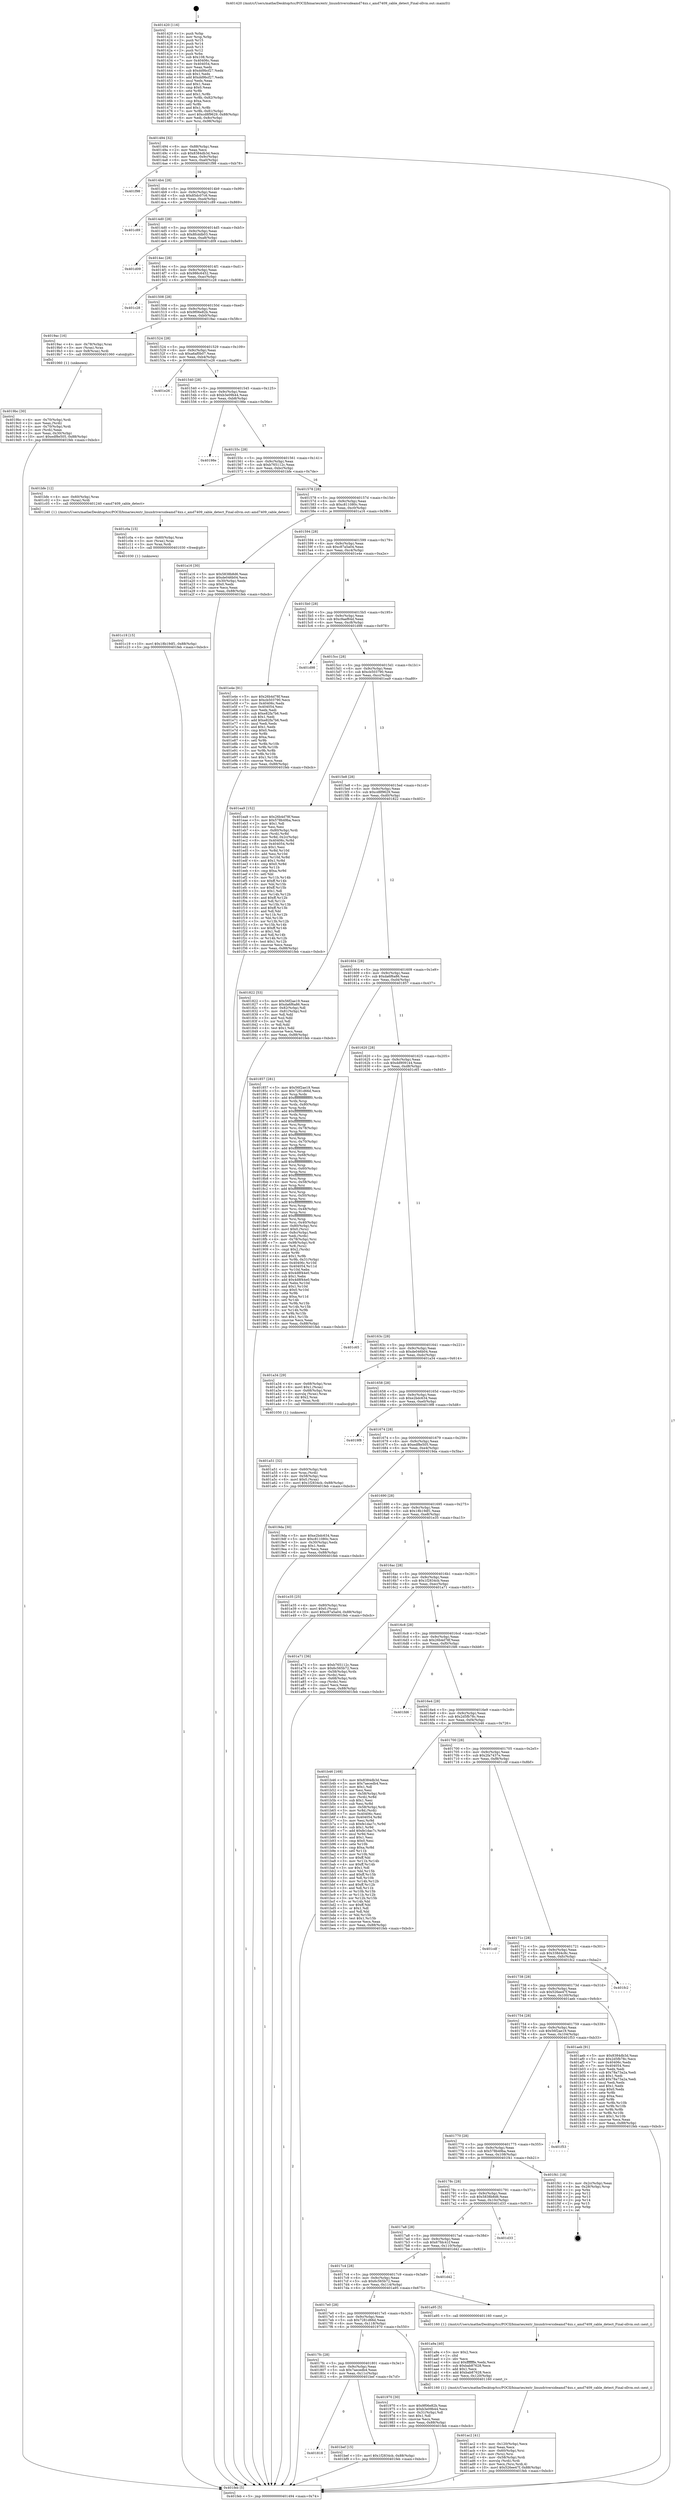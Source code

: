 digraph "0x401420" {
  label = "0x401420 (/mnt/c/Users/mathe/Desktop/tcc/POCII/binaries/extr_linuxdriversideamd74xx.c_amd7409_cable_detect_Final-ollvm.out::main(0))"
  labelloc = "t"
  node[shape=record]

  Entry [label="",width=0.3,height=0.3,shape=circle,fillcolor=black,style=filled]
  "0x401494" [label="{
     0x401494 [32]\l
     | [instrs]\l
     &nbsp;&nbsp;0x401494 \<+6\>: mov -0x88(%rbp),%eax\l
     &nbsp;&nbsp;0x40149a \<+2\>: mov %eax,%ecx\l
     &nbsp;&nbsp;0x40149c \<+6\>: sub $0x8384db3d,%ecx\l
     &nbsp;&nbsp;0x4014a2 \<+6\>: mov %eax,-0x9c(%rbp)\l
     &nbsp;&nbsp;0x4014a8 \<+6\>: mov %ecx,-0xa0(%rbp)\l
     &nbsp;&nbsp;0x4014ae \<+6\>: je 0000000000401f98 \<main+0xb78\>\l
  }"]
  "0x401f98" [label="{
     0x401f98\l
  }", style=dashed]
  "0x4014b4" [label="{
     0x4014b4 [28]\l
     | [instrs]\l
     &nbsp;&nbsp;0x4014b4 \<+5\>: jmp 00000000004014b9 \<main+0x99\>\l
     &nbsp;&nbsp;0x4014b9 \<+6\>: mov -0x9c(%rbp),%eax\l
     &nbsp;&nbsp;0x4014bf \<+5\>: sub $0x85dc07c6,%eax\l
     &nbsp;&nbsp;0x4014c4 \<+6\>: mov %eax,-0xa4(%rbp)\l
     &nbsp;&nbsp;0x4014ca \<+6\>: je 0000000000401c89 \<main+0x869\>\l
  }"]
  Exit [label="",width=0.3,height=0.3,shape=circle,fillcolor=black,style=filled,peripheries=2]
  "0x401c89" [label="{
     0x401c89\l
  }", style=dashed]
  "0x4014d0" [label="{
     0x4014d0 [28]\l
     | [instrs]\l
     &nbsp;&nbsp;0x4014d0 \<+5\>: jmp 00000000004014d5 \<main+0xb5\>\l
     &nbsp;&nbsp;0x4014d5 \<+6\>: mov -0x9c(%rbp),%eax\l
     &nbsp;&nbsp;0x4014db \<+5\>: sub $0x8fcddb03,%eax\l
     &nbsp;&nbsp;0x4014e0 \<+6\>: mov %eax,-0xa8(%rbp)\l
     &nbsp;&nbsp;0x4014e6 \<+6\>: je 0000000000401d09 \<main+0x8e9\>\l
  }"]
  "0x401c19" [label="{
     0x401c19 [15]\l
     | [instrs]\l
     &nbsp;&nbsp;0x401c19 \<+10\>: movl $0x18b19df1,-0x88(%rbp)\l
     &nbsp;&nbsp;0x401c23 \<+5\>: jmp 0000000000401feb \<main+0xbcb\>\l
  }"]
  "0x401d09" [label="{
     0x401d09\l
  }", style=dashed]
  "0x4014ec" [label="{
     0x4014ec [28]\l
     | [instrs]\l
     &nbsp;&nbsp;0x4014ec \<+5\>: jmp 00000000004014f1 \<main+0xd1\>\l
     &nbsp;&nbsp;0x4014f1 \<+6\>: mov -0x9c(%rbp),%eax\l
     &nbsp;&nbsp;0x4014f7 \<+5\>: sub $0x986c6452,%eax\l
     &nbsp;&nbsp;0x4014fc \<+6\>: mov %eax,-0xac(%rbp)\l
     &nbsp;&nbsp;0x401502 \<+6\>: je 0000000000401c28 \<main+0x808\>\l
  }"]
  "0x401c0a" [label="{
     0x401c0a [15]\l
     | [instrs]\l
     &nbsp;&nbsp;0x401c0a \<+4\>: mov -0x60(%rbp),%rax\l
     &nbsp;&nbsp;0x401c0e \<+3\>: mov (%rax),%rax\l
     &nbsp;&nbsp;0x401c11 \<+3\>: mov %rax,%rdi\l
     &nbsp;&nbsp;0x401c14 \<+5\>: call 0000000000401030 \<free@plt\>\l
     | [calls]\l
     &nbsp;&nbsp;0x401030 \{1\} (unknown)\l
  }"]
  "0x401c28" [label="{
     0x401c28\l
  }", style=dashed]
  "0x401508" [label="{
     0x401508 [28]\l
     | [instrs]\l
     &nbsp;&nbsp;0x401508 \<+5\>: jmp 000000000040150d \<main+0xed\>\l
     &nbsp;&nbsp;0x40150d \<+6\>: mov -0x9c(%rbp),%eax\l
     &nbsp;&nbsp;0x401513 \<+5\>: sub $0x9f06e82b,%eax\l
     &nbsp;&nbsp;0x401518 \<+6\>: mov %eax,-0xb0(%rbp)\l
     &nbsp;&nbsp;0x40151e \<+6\>: je 00000000004019ac \<main+0x58c\>\l
  }"]
  "0x401818" [label="{
     0x401818\l
  }", style=dashed]
  "0x4019ac" [label="{
     0x4019ac [16]\l
     | [instrs]\l
     &nbsp;&nbsp;0x4019ac \<+4\>: mov -0x78(%rbp),%rax\l
     &nbsp;&nbsp;0x4019b0 \<+3\>: mov (%rax),%rax\l
     &nbsp;&nbsp;0x4019b3 \<+4\>: mov 0x8(%rax),%rdi\l
     &nbsp;&nbsp;0x4019b7 \<+5\>: call 0000000000401060 \<atoi@plt\>\l
     | [calls]\l
     &nbsp;&nbsp;0x401060 \{1\} (unknown)\l
  }"]
  "0x401524" [label="{
     0x401524 [28]\l
     | [instrs]\l
     &nbsp;&nbsp;0x401524 \<+5\>: jmp 0000000000401529 \<main+0x109\>\l
     &nbsp;&nbsp;0x401529 \<+6\>: mov -0x9c(%rbp),%eax\l
     &nbsp;&nbsp;0x40152f \<+5\>: sub $0xa6af0b07,%eax\l
     &nbsp;&nbsp;0x401534 \<+6\>: mov %eax,-0xb4(%rbp)\l
     &nbsp;&nbsp;0x40153a \<+6\>: je 0000000000401e26 \<main+0xa06\>\l
  }"]
  "0x401bef" [label="{
     0x401bef [15]\l
     | [instrs]\l
     &nbsp;&nbsp;0x401bef \<+10\>: movl $0x1f2834cb,-0x88(%rbp)\l
     &nbsp;&nbsp;0x401bf9 \<+5\>: jmp 0000000000401feb \<main+0xbcb\>\l
  }"]
  "0x401e26" [label="{
     0x401e26\l
  }", style=dashed]
  "0x401540" [label="{
     0x401540 [28]\l
     | [instrs]\l
     &nbsp;&nbsp;0x401540 \<+5\>: jmp 0000000000401545 \<main+0x125\>\l
     &nbsp;&nbsp;0x401545 \<+6\>: mov -0x9c(%rbp),%eax\l
     &nbsp;&nbsp;0x40154b \<+5\>: sub $0xb3e09b44,%eax\l
     &nbsp;&nbsp;0x401550 \<+6\>: mov %eax,-0xb8(%rbp)\l
     &nbsp;&nbsp;0x401556 \<+6\>: je 000000000040198e \<main+0x56e\>\l
  }"]
  "0x401ac2" [label="{
     0x401ac2 [41]\l
     | [instrs]\l
     &nbsp;&nbsp;0x401ac2 \<+6\>: mov -0x120(%rbp),%ecx\l
     &nbsp;&nbsp;0x401ac8 \<+3\>: imul %eax,%ecx\l
     &nbsp;&nbsp;0x401acb \<+4\>: mov -0x60(%rbp),%rsi\l
     &nbsp;&nbsp;0x401acf \<+3\>: mov (%rsi),%rsi\l
     &nbsp;&nbsp;0x401ad2 \<+4\>: mov -0x58(%rbp),%rdi\l
     &nbsp;&nbsp;0x401ad6 \<+3\>: movslq (%rdi),%rdi\l
     &nbsp;&nbsp;0x401ad9 \<+3\>: mov %ecx,(%rsi,%rdi,4)\l
     &nbsp;&nbsp;0x401adc \<+10\>: movl $0x526ee47f,-0x88(%rbp)\l
     &nbsp;&nbsp;0x401ae6 \<+5\>: jmp 0000000000401feb \<main+0xbcb\>\l
  }"]
  "0x40198e" [label="{
     0x40198e\l
  }", style=dashed]
  "0x40155c" [label="{
     0x40155c [28]\l
     | [instrs]\l
     &nbsp;&nbsp;0x40155c \<+5\>: jmp 0000000000401561 \<main+0x141\>\l
     &nbsp;&nbsp;0x401561 \<+6\>: mov -0x9c(%rbp),%eax\l
     &nbsp;&nbsp;0x401567 \<+5\>: sub $0xb765112c,%eax\l
     &nbsp;&nbsp;0x40156c \<+6\>: mov %eax,-0xbc(%rbp)\l
     &nbsp;&nbsp;0x401572 \<+6\>: je 0000000000401bfe \<main+0x7de\>\l
  }"]
  "0x401a9a" [label="{
     0x401a9a [40]\l
     | [instrs]\l
     &nbsp;&nbsp;0x401a9a \<+5\>: mov $0x2,%ecx\l
     &nbsp;&nbsp;0x401a9f \<+1\>: cltd\l
     &nbsp;&nbsp;0x401aa0 \<+2\>: idiv %ecx\l
     &nbsp;&nbsp;0x401aa2 \<+6\>: imul $0xfffffffe,%edx,%ecx\l
     &nbsp;&nbsp;0x401aa8 \<+6\>: sub $0xbab87628,%ecx\l
     &nbsp;&nbsp;0x401aae \<+3\>: add $0x1,%ecx\l
     &nbsp;&nbsp;0x401ab1 \<+6\>: add $0xbab87628,%ecx\l
     &nbsp;&nbsp;0x401ab7 \<+6\>: mov %ecx,-0x120(%rbp)\l
     &nbsp;&nbsp;0x401abd \<+5\>: call 0000000000401160 \<next_i\>\l
     | [calls]\l
     &nbsp;&nbsp;0x401160 \{1\} (/mnt/c/Users/mathe/Desktop/tcc/POCII/binaries/extr_linuxdriversideamd74xx.c_amd7409_cable_detect_Final-ollvm.out::next_i)\l
  }"]
  "0x401bfe" [label="{
     0x401bfe [12]\l
     | [instrs]\l
     &nbsp;&nbsp;0x401bfe \<+4\>: mov -0x60(%rbp),%rax\l
     &nbsp;&nbsp;0x401c02 \<+3\>: mov (%rax),%rdi\l
     &nbsp;&nbsp;0x401c05 \<+5\>: call 0000000000401240 \<amd7409_cable_detect\>\l
     | [calls]\l
     &nbsp;&nbsp;0x401240 \{1\} (/mnt/c/Users/mathe/Desktop/tcc/POCII/binaries/extr_linuxdriversideamd74xx.c_amd7409_cable_detect_Final-ollvm.out::amd7409_cable_detect)\l
  }"]
  "0x401578" [label="{
     0x401578 [28]\l
     | [instrs]\l
     &nbsp;&nbsp;0x401578 \<+5\>: jmp 000000000040157d \<main+0x15d\>\l
     &nbsp;&nbsp;0x40157d \<+6\>: mov -0x9c(%rbp),%eax\l
     &nbsp;&nbsp;0x401583 \<+5\>: sub $0xc811080c,%eax\l
     &nbsp;&nbsp;0x401588 \<+6\>: mov %eax,-0xc0(%rbp)\l
     &nbsp;&nbsp;0x40158e \<+6\>: je 0000000000401a16 \<main+0x5f6\>\l
  }"]
  "0x401a51" [label="{
     0x401a51 [32]\l
     | [instrs]\l
     &nbsp;&nbsp;0x401a51 \<+4\>: mov -0x60(%rbp),%rdi\l
     &nbsp;&nbsp;0x401a55 \<+3\>: mov %rax,(%rdi)\l
     &nbsp;&nbsp;0x401a58 \<+4\>: mov -0x58(%rbp),%rax\l
     &nbsp;&nbsp;0x401a5c \<+6\>: movl $0x0,(%rax)\l
     &nbsp;&nbsp;0x401a62 \<+10\>: movl $0x1f2834cb,-0x88(%rbp)\l
     &nbsp;&nbsp;0x401a6c \<+5\>: jmp 0000000000401feb \<main+0xbcb\>\l
  }"]
  "0x401a16" [label="{
     0x401a16 [30]\l
     | [instrs]\l
     &nbsp;&nbsp;0x401a16 \<+5\>: mov $0x5838b8d6,%eax\l
     &nbsp;&nbsp;0x401a1b \<+5\>: mov $0xde046b04,%ecx\l
     &nbsp;&nbsp;0x401a20 \<+3\>: mov -0x30(%rbp),%edx\l
     &nbsp;&nbsp;0x401a23 \<+3\>: cmp $0x0,%edx\l
     &nbsp;&nbsp;0x401a26 \<+3\>: cmove %ecx,%eax\l
     &nbsp;&nbsp;0x401a29 \<+6\>: mov %eax,-0x88(%rbp)\l
     &nbsp;&nbsp;0x401a2f \<+5\>: jmp 0000000000401feb \<main+0xbcb\>\l
  }"]
  "0x401594" [label="{
     0x401594 [28]\l
     | [instrs]\l
     &nbsp;&nbsp;0x401594 \<+5\>: jmp 0000000000401599 \<main+0x179\>\l
     &nbsp;&nbsp;0x401599 \<+6\>: mov -0x9c(%rbp),%eax\l
     &nbsp;&nbsp;0x40159f \<+5\>: sub $0xc87a5a04,%eax\l
     &nbsp;&nbsp;0x4015a4 \<+6\>: mov %eax,-0xc4(%rbp)\l
     &nbsp;&nbsp;0x4015aa \<+6\>: je 0000000000401e4e \<main+0xa2e\>\l
  }"]
  "0x4019bc" [label="{
     0x4019bc [30]\l
     | [instrs]\l
     &nbsp;&nbsp;0x4019bc \<+4\>: mov -0x70(%rbp),%rdi\l
     &nbsp;&nbsp;0x4019c0 \<+2\>: mov %eax,(%rdi)\l
     &nbsp;&nbsp;0x4019c2 \<+4\>: mov -0x70(%rbp),%rdi\l
     &nbsp;&nbsp;0x4019c6 \<+2\>: mov (%rdi),%eax\l
     &nbsp;&nbsp;0x4019c8 \<+3\>: mov %eax,-0x30(%rbp)\l
     &nbsp;&nbsp;0x4019cb \<+10\>: movl $0xedf8e505,-0x88(%rbp)\l
     &nbsp;&nbsp;0x4019d5 \<+5\>: jmp 0000000000401feb \<main+0xbcb\>\l
  }"]
  "0x401e4e" [label="{
     0x401e4e [91]\l
     | [instrs]\l
     &nbsp;&nbsp;0x401e4e \<+5\>: mov $0x26b4d78f,%eax\l
     &nbsp;&nbsp;0x401e53 \<+5\>: mov $0xcb503790,%ecx\l
     &nbsp;&nbsp;0x401e58 \<+7\>: mov 0x40406c,%edx\l
     &nbsp;&nbsp;0x401e5f \<+7\>: mov 0x404054,%esi\l
     &nbsp;&nbsp;0x401e66 \<+2\>: mov %edx,%edi\l
     &nbsp;&nbsp;0x401e68 \<+6\>: sub $0xe82fa7b6,%edi\l
     &nbsp;&nbsp;0x401e6e \<+3\>: sub $0x1,%edi\l
     &nbsp;&nbsp;0x401e71 \<+6\>: add $0xe82fa7b6,%edi\l
     &nbsp;&nbsp;0x401e77 \<+3\>: imul %edi,%edx\l
     &nbsp;&nbsp;0x401e7a \<+3\>: and $0x1,%edx\l
     &nbsp;&nbsp;0x401e7d \<+3\>: cmp $0x0,%edx\l
     &nbsp;&nbsp;0x401e80 \<+4\>: sete %r8b\l
     &nbsp;&nbsp;0x401e84 \<+3\>: cmp $0xa,%esi\l
     &nbsp;&nbsp;0x401e87 \<+4\>: setl %r9b\l
     &nbsp;&nbsp;0x401e8b \<+3\>: mov %r8b,%r10b\l
     &nbsp;&nbsp;0x401e8e \<+3\>: and %r9b,%r10b\l
     &nbsp;&nbsp;0x401e91 \<+3\>: xor %r9b,%r8b\l
     &nbsp;&nbsp;0x401e94 \<+3\>: or %r8b,%r10b\l
     &nbsp;&nbsp;0x401e97 \<+4\>: test $0x1,%r10b\l
     &nbsp;&nbsp;0x401e9b \<+3\>: cmovne %ecx,%eax\l
     &nbsp;&nbsp;0x401e9e \<+6\>: mov %eax,-0x88(%rbp)\l
     &nbsp;&nbsp;0x401ea4 \<+5\>: jmp 0000000000401feb \<main+0xbcb\>\l
  }"]
  "0x4015b0" [label="{
     0x4015b0 [28]\l
     | [instrs]\l
     &nbsp;&nbsp;0x4015b0 \<+5\>: jmp 00000000004015b5 \<main+0x195\>\l
     &nbsp;&nbsp;0x4015b5 \<+6\>: mov -0x9c(%rbp),%eax\l
     &nbsp;&nbsp;0x4015bb \<+5\>: sub $0xc9aef64d,%eax\l
     &nbsp;&nbsp;0x4015c0 \<+6\>: mov %eax,-0xc8(%rbp)\l
     &nbsp;&nbsp;0x4015c6 \<+6\>: je 0000000000401d98 \<main+0x978\>\l
  }"]
  "0x4017fc" [label="{
     0x4017fc [28]\l
     | [instrs]\l
     &nbsp;&nbsp;0x4017fc \<+5\>: jmp 0000000000401801 \<main+0x3e1\>\l
     &nbsp;&nbsp;0x401801 \<+6\>: mov -0x9c(%rbp),%eax\l
     &nbsp;&nbsp;0x401807 \<+5\>: sub $0x7aecedb4,%eax\l
     &nbsp;&nbsp;0x40180c \<+6\>: mov %eax,-0x11c(%rbp)\l
     &nbsp;&nbsp;0x401812 \<+6\>: je 0000000000401bef \<main+0x7cf\>\l
  }"]
  "0x401d98" [label="{
     0x401d98\l
  }", style=dashed]
  "0x4015cc" [label="{
     0x4015cc [28]\l
     | [instrs]\l
     &nbsp;&nbsp;0x4015cc \<+5\>: jmp 00000000004015d1 \<main+0x1b1\>\l
     &nbsp;&nbsp;0x4015d1 \<+6\>: mov -0x9c(%rbp),%eax\l
     &nbsp;&nbsp;0x4015d7 \<+5\>: sub $0xcb503790,%eax\l
     &nbsp;&nbsp;0x4015dc \<+6\>: mov %eax,-0xcc(%rbp)\l
     &nbsp;&nbsp;0x4015e2 \<+6\>: je 0000000000401ea9 \<main+0xa89\>\l
  }"]
  "0x401970" [label="{
     0x401970 [30]\l
     | [instrs]\l
     &nbsp;&nbsp;0x401970 \<+5\>: mov $0x9f06e82b,%eax\l
     &nbsp;&nbsp;0x401975 \<+5\>: mov $0xb3e09b44,%ecx\l
     &nbsp;&nbsp;0x40197a \<+3\>: mov -0x31(%rbp),%dl\l
     &nbsp;&nbsp;0x40197d \<+3\>: test $0x1,%dl\l
     &nbsp;&nbsp;0x401980 \<+3\>: cmovne %ecx,%eax\l
     &nbsp;&nbsp;0x401983 \<+6\>: mov %eax,-0x88(%rbp)\l
     &nbsp;&nbsp;0x401989 \<+5\>: jmp 0000000000401feb \<main+0xbcb\>\l
  }"]
  "0x401ea9" [label="{
     0x401ea9 [152]\l
     | [instrs]\l
     &nbsp;&nbsp;0x401ea9 \<+5\>: mov $0x26b4d78f,%eax\l
     &nbsp;&nbsp;0x401eae \<+5\>: mov $0x578b49ba,%ecx\l
     &nbsp;&nbsp;0x401eb3 \<+2\>: mov $0x1,%dl\l
     &nbsp;&nbsp;0x401eb5 \<+2\>: xor %esi,%esi\l
     &nbsp;&nbsp;0x401eb7 \<+4\>: mov -0x80(%rbp),%rdi\l
     &nbsp;&nbsp;0x401ebb \<+3\>: mov (%rdi),%r8d\l
     &nbsp;&nbsp;0x401ebe \<+4\>: mov %r8d,-0x2c(%rbp)\l
     &nbsp;&nbsp;0x401ec2 \<+8\>: mov 0x40406c,%r8d\l
     &nbsp;&nbsp;0x401eca \<+8\>: mov 0x404054,%r9d\l
     &nbsp;&nbsp;0x401ed2 \<+3\>: sub $0x1,%esi\l
     &nbsp;&nbsp;0x401ed5 \<+3\>: mov %r8d,%r10d\l
     &nbsp;&nbsp;0x401ed8 \<+3\>: add %esi,%r10d\l
     &nbsp;&nbsp;0x401edb \<+4\>: imul %r10d,%r8d\l
     &nbsp;&nbsp;0x401edf \<+4\>: and $0x1,%r8d\l
     &nbsp;&nbsp;0x401ee3 \<+4\>: cmp $0x0,%r8d\l
     &nbsp;&nbsp;0x401ee7 \<+4\>: sete %r11b\l
     &nbsp;&nbsp;0x401eeb \<+4\>: cmp $0xa,%r9d\l
     &nbsp;&nbsp;0x401eef \<+3\>: setl %bl\l
     &nbsp;&nbsp;0x401ef2 \<+3\>: mov %r11b,%r14b\l
     &nbsp;&nbsp;0x401ef5 \<+4\>: xor $0xff,%r14b\l
     &nbsp;&nbsp;0x401ef9 \<+3\>: mov %bl,%r15b\l
     &nbsp;&nbsp;0x401efc \<+4\>: xor $0xff,%r15b\l
     &nbsp;&nbsp;0x401f00 \<+3\>: xor $0x1,%dl\l
     &nbsp;&nbsp;0x401f03 \<+3\>: mov %r14b,%r12b\l
     &nbsp;&nbsp;0x401f06 \<+4\>: and $0xff,%r12b\l
     &nbsp;&nbsp;0x401f0a \<+3\>: and %dl,%r11b\l
     &nbsp;&nbsp;0x401f0d \<+3\>: mov %r15b,%r13b\l
     &nbsp;&nbsp;0x401f10 \<+4\>: and $0xff,%r13b\l
     &nbsp;&nbsp;0x401f14 \<+2\>: and %dl,%bl\l
     &nbsp;&nbsp;0x401f16 \<+3\>: or %r11b,%r12b\l
     &nbsp;&nbsp;0x401f19 \<+3\>: or %bl,%r13b\l
     &nbsp;&nbsp;0x401f1c \<+3\>: xor %r13b,%r12b\l
     &nbsp;&nbsp;0x401f1f \<+3\>: or %r15b,%r14b\l
     &nbsp;&nbsp;0x401f22 \<+4\>: xor $0xff,%r14b\l
     &nbsp;&nbsp;0x401f26 \<+3\>: or $0x1,%dl\l
     &nbsp;&nbsp;0x401f29 \<+3\>: and %dl,%r14b\l
     &nbsp;&nbsp;0x401f2c \<+3\>: or %r14b,%r12b\l
     &nbsp;&nbsp;0x401f2f \<+4\>: test $0x1,%r12b\l
     &nbsp;&nbsp;0x401f33 \<+3\>: cmovne %ecx,%eax\l
     &nbsp;&nbsp;0x401f36 \<+6\>: mov %eax,-0x88(%rbp)\l
     &nbsp;&nbsp;0x401f3c \<+5\>: jmp 0000000000401feb \<main+0xbcb\>\l
  }"]
  "0x4015e8" [label="{
     0x4015e8 [28]\l
     | [instrs]\l
     &nbsp;&nbsp;0x4015e8 \<+5\>: jmp 00000000004015ed \<main+0x1cd\>\l
     &nbsp;&nbsp;0x4015ed \<+6\>: mov -0x9c(%rbp),%eax\l
     &nbsp;&nbsp;0x4015f3 \<+5\>: sub $0xcd8f9629,%eax\l
     &nbsp;&nbsp;0x4015f8 \<+6\>: mov %eax,-0xd0(%rbp)\l
     &nbsp;&nbsp;0x4015fe \<+6\>: je 0000000000401822 \<main+0x402\>\l
  }"]
  "0x4017e0" [label="{
     0x4017e0 [28]\l
     | [instrs]\l
     &nbsp;&nbsp;0x4017e0 \<+5\>: jmp 00000000004017e5 \<main+0x3c5\>\l
     &nbsp;&nbsp;0x4017e5 \<+6\>: mov -0x9c(%rbp),%eax\l
     &nbsp;&nbsp;0x4017eb \<+5\>: sub $0x7281d66d,%eax\l
     &nbsp;&nbsp;0x4017f0 \<+6\>: mov %eax,-0x118(%rbp)\l
     &nbsp;&nbsp;0x4017f6 \<+6\>: je 0000000000401970 \<main+0x550\>\l
  }"]
  "0x401822" [label="{
     0x401822 [53]\l
     | [instrs]\l
     &nbsp;&nbsp;0x401822 \<+5\>: mov $0x56f2ae19,%eax\l
     &nbsp;&nbsp;0x401827 \<+5\>: mov $0xda6f6a86,%ecx\l
     &nbsp;&nbsp;0x40182c \<+6\>: mov -0x82(%rbp),%dl\l
     &nbsp;&nbsp;0x401832 \<+7\>: mov -0x81(%rbp),%sil\l
     &nbsp;&nbsp;0x401839 \<+3\>: mov %dl,%dil\l
     &nbsp;&nbsp;0x40183c \<+3\>: and %sil,%dil\l
     &nbsp;&nbsp;0x40183f \<+3\>: xor %sil,%dl\l
     &nbsp;&nbsp;0x401842 \<+3\>: or %dl,%dil\l
     &nbsp;&nbsp;0x401845 \<+4\>: test $0x1,%dil\l
     &nbsp;&nbsp;0x401849 \<+3\>: cmovne %ecx,%eax\l
     &nbsp;&nbsp;0x40184c \<+6\>: mov %eax,-0x88(%rbp)\l
     &nbsp;&nbsp;0x401852 \<+5\>: jmp 0000000000401feb \<main+0xbcb\>\l
  }"]
  "0x401604" [label="{
     0x401604 [28]\l
     | [instrs]\l
     &nbsp;&nbsp;0x401604 \<+5\>: jmp 0000000000401609 \<main+0x1e9\>\l
     &nbsp;&nbsp;0x401609 \<+6\>: mov -0x9c(%rbp),%eax\l
     &nbsp;&nbsp;0x40160f \<+5\>: sub $0xda6f6a86,%eax\l
     &nbsp;&nbsp;0x401614 \<+6\>: mov %eax,-0xd4(%rbp)\l
     &nbsp;&nbsp;0x40161a \<+6\>: je 0000000000401857 \<main+0x437\>\l
  }"]
  "0x401feb" [label="{
     0x401feb [5]\l
     | [instrs]\l
     &nbsp;&nbsp;0x401feb \<+5\>: jmp 0000000000401494 \<main+0x74\>\l
  }"]
  "0x401420" [label="{
     0x401420 [116]\l
     | [instrs]\l
     &nbsp;&nbsp;0x401420 \<+1\>: push %rbp\l
     &nbsp;&nbsp;0x401421 \<+3\>: mov %rsp,%rbp\l
     &nbsp;&nbsp;0x401424 \<+2\>: push %r15\l
     &nbsp;&nbsp;0x401426 \<+2\>: push %r14\l
     &nbsp;&nbsp;0x401428 \<+2\>: push %r13\l
     &nbsp;&nbsp;0x40142a \<+2\>: push %r12\l
     &nbsp;&nbsp;0x40142c \<+1\>: push %rbx\l
     &nbsp;&nbsp;0x40142d \<+7\>: sub $0x108,%rsp\l
     &nbsp;&nbsp;0x401434 \<+7\>: mov 0x40406c,%eax\l
     &nbsp;&nbsp;0x40143b \<+7\>: mov 0x404054,%ecx\l
     &nbsp;&nbsp;0x401442 \<+2\>: mov %eax,%edx\l
     &nbsp;&nbsp;0x401444 \<+6\>: sub $0xdd9bcf27,%edx\l
     &nbsp;&nbsp;0x40144a \<+3\>: sub $0x1,%edx\l
     &nbsp;&nbsp;0x40144d \<+6\>: add $0xdd9bcf27,%edx\l
     &nbsp;&nbsp;0x401453 \<+3\>: imul %edx,%eax\l
     &nbsp;&nbsp;0x401456 \<+3\>: and $0x1,%eax\l
     &nbsp;&nbsp;0x401459 \<+3\>: cmp $0x0,%eax\l
     &nbsp;&nbsp;0x40145c \<+4\>: sete %r8b\l
     &nbsp;&nbsp;0x401460 \<+4\>: and $0x1,%r8b\l
     &nbsp;&nbsp;0x401464 \<+7\>: mov %r8b,-0x82(%rbp)\l
     &nbsp;&nbsp;0x40146b \<+3\>: cmp $0xa,%ecx\l
     &nbsp;&nbsp;0x40146e \<+4\>: setl %r8b\l
     &nbsp;&nbsp;0x401472 \<+4\>: and $0x1,%r8b\l
     &nbsp;&nbsp;0x401476 \<+7\>: mov %r8b,-0x81(%rbp)\l
     &nbsp;&nbsp;0x40147d \<+10\>: movl $0xcd8f9629,-0x88(%rbp)\l
     &nbsp;&nbsp;0x401487 \<+6\>: mov %edi,-0x8c(%rbp)\l
     &nbsp;&nbsp;0x40148d \<+7\>: mov %rsi,-0x98(%rbp)\l
  }"]
  "0x401a95" [label="{
     0x401a95 [5]\l
     | [instrs]\l
     &nbsp;&nbsp;0x401a95 \<+5\>: call 0000000000401160 \<next_i\>\l
     | [calls]\l
     &nbsp;&nbsp;0x401160 \{1\} (/mnt/c/Users/mathe/Desktop/tcc/POCII/binaries/extr_linuxdriversideamd74xx.c_amd7409_cable_detect_Final-ollvm.out::next_i)\l
  }"]
  "0x401857" [label="{
     0x401857 [281]\l
     | [instrs]\l
     &nbsp;&nbsp;0x401857 \<+5\>: mov $0x56f2ae19,%eax\l
     &nbsp;&nbsp;0x40185c \<+5\>: mov $0x7281d66d,%ecx\l
     &nbsp;&nbsp;0x401861 \<+3\>: mov %rsp,%rdx\l
     &nbsp;&nbsp;0x401864 \<+4\>: add $0xfffffffffffffff0,%rdx\l
     &nbsp;&nbsp;0x401868 \<+3\>: mov %rdx,%rsp\l
     &nbsp;&nbsp;0x40186b \<+4\>: mov %rdx,-0x80(%rbp)\l
     &nbsp;&nbsp;0x40186f \<+3\>: mov %rsp,%rdx\l
     &nbsp;&nbsp;0x401872 \<+4\>: add $0xfffffffffffffff0,%rdx\l
     &nbsp;&nbsp;0x401876 \<+3\>: mov %rdx,%rsp\l
     &nbsp;&nbsp;0x401879 \<+3\>: mov %rsp,%rsi\l
     &nbsp;&nbsp;0x40187c \<+4\>: add $0xfffffffffffffff0,%rsi\l
     &nbsp;&nbsp;0x401880 \<+3\>: mov %rsi,%rsp\l
     &nbsp;&nbsp;0x401883 \<+4\>: mov %rsi,-0x78(%rbp)\l
     &nbsp;&nbsp;0x401887 \<+3\>: mov %rsp,%rsi\l
     &nbsp;&nbsp;0x40188a \<+4\>: add $0xfffffffffffffff0,%rsi\l
     &nbsp;&nbsp;0x40188e \<+3\>: mov %rsi,%rsp\l
     &nbsp;&nbsp;0x401891 \<+4\>: mov %rsi,-0x70(%rbp)\l
     &nbsp;&nbsp;0x401895 \<+3\>: mov %rsp,%rsi\l
     &nbsp;&nbsp;0x401898 \<+4\>: add $0xfffffffffffffff0,%rsi\l
     &nbsp;&nbsp;0x40189c \<+3\>: mov %rsi,%rsp\l
     &nbsp;&nbsp;0x40189f \<+4\>: mov %rsi,-0x68(%rbp)\l
     &nbsp;&nbsp;0x4018a3 \<+3\>: mov %rsp,%rsi\l
     &nbsp;&nbsp;0x4018a6 \<+4\>: add $0xfffffffffffffff0,%rsi\l
     &nbsp;&nbsp;0x4018aa \<+3\>: mov %rsi,%rsp\l
     &nbsp;&nbsp;0x4018ad \<+4\>: mov %rsi,-0x60(%rbp)\l
     &nbsp;&nbsp;0x4018b1 \<+3\>: mov %rsp,%rsi\l
     &nbsp;&nbsp;0x4018b4 \<+4\>: add $0xfffffffffffffff0,%rsi\l
     &nbsp;&nbsp;0x4018b8 \<+3\>: mov %rsi,%rsp\l
     &nbsp;&nbsp;0x4018bb \<+4\>: mov %rsi,-0x58(%rbp)\l
     &nbsp;&nbsp;0x4018bf \<+3\>: mov %rsp,%rsi\l
     &nbsp;&nbsp;0x4018c2 \<+4\>: add $0xfffffffffffffff0,%rsi\l
     &nbsp;&nbsp;0x4018c6 \<+3\>: mov %rsi,%rsp\l
     &nbsp;&nbsp;0x4018c9 \<+4\>: mov %rsi,-0x50(%rbp)\l
     &nbsp;&nbsp;0x4018cd \<+3\>: mov %rsp,%rsi\l
     &nbsp;&nbsp;0x4018d0 \<+4\>: add $0xfffffffffffffff0,%rsi\l
     &nbsp;&nbsp;0x4018d4 \<+3\>: mov %rsi,%rsp\l
     &nbsp;&nbsp;0x4018d7 \<+4\>: mov %rsi,-0x48(%rbp)\l
     &nbsp;&nbsp;0x4018db \<+3\>: mov %rsp,%rsi\l
     &nbsp;&nbsp;0x4018de \<+4\>: add $0xfffffffffffffff0,%rsi\l
     &nbsp;&nbsp;0x4018e2 \<+3\>: mov %rsi,%rsp\l
     &nbsp;&nbsp;0x4018e5 \<+4\>: mov %rsi,-0x40(%rbp)\l
     &nbsp;&nbsp;0x4018e9 \<+4\>: mov -0x80(%rbp),%rsi\l
     &nbsp;&nbsp;0x4018ed \<+6\>: movl $0x0,(%rsi)\l
     &nbsp;&nbsp;0x4018f3 \<+6\>: mov -0x8c(%rbp),%edi\l
     &nbsp;&nbsp;0x4018f9 \<+2\>: mov %edi,(%rdx)\l
     &nbsp;&nbsp;0x4018fb \<+4\>: mov -0x78(%rbp),%rsi\l
     &nbsp;&nbsp;0x4018ff \<+7\>: mov -0x98(%rbp),%r8\l
     &nbsp;&nbsp;0x401906 \<+3\>: mov %r8,(%rsi)\l
     &nbsp;&nbsp;0x401909 \<+3\>: cmpl $0x2,(%rdx)\l
     &nbsp;&nbsp;0x40190c \<+4\>: setne %r9b\l
     &nbsp;&nbsp;0x401910 \<+4\>: and $0x1,%r9b\l
     &nbsp;&nbsp;0x401914 \<+4\>: mov %r9b,-0x31(%rbp)\l
     &nbsp;&nbsp;0x401918 \<+8\>: mov 0x40406c,%r10d\l
     &nbsp;&nbsp;0x401920 \<+8\>: mov 0x404054,%r11d\l
     &nbsp;&nbsp;0x401928 \<+3\>: mov %r10d,%ebx\l
     &nbsp;&nbsp;0x40192b \<+6\>: sub $0x4d8f44e0,%ebx\l
     &nbsp;&nbsp;0x401931 \<+3\>: sub $0x1,%ebx\l
     &nbsp;&nbsp;0x401934 \<+6\>: add $0x4d8f44e0,%ebx\l
     &nbsp;&nbsp;0x40193a \<+4\>: imul %ebx,%r10d\l
     &nbsp;&nbsp;0x40193e \<+4\>: and $0x1,%r10d\l
     &nbsp;&nbsp;0x401942 \<+4\>: cmp $0x0,%r10d\l
     &nbsp;&nbsp;0x401946 \<+4\>: sete %r9b\l
     &nbsp;&nbsp;0x40194a \<+4\>: cmp $0xa,%r11d\l
     &nbsp;&nbsp;0x40194e \<+4\>: setl %r14b\l
     &nbsp;&nbsp;0x401952 \<+3\>: mov %r9b,%r15b\l
     &nbsp;&nbsp;0x401955 \<+3\>: and %r14b,%r15b\l
     &nbsp;&nbsp;0x401958 \<+3\>: xor %r14b,%r9b\l
     &nbsp;&nbsp;0x40195b \<+3\>: or %r9b,%r15b\l
     &nbsp;&nbsp;0x40195e \<+4\>: test $0x1,%r15b\l
     &nbsp;&nbsp;0x401962 \<+3\>: cmovne %ecx,%eax\l
     &nbsp;&nbsp;0x401965 \<+6\>: mov %eax,-0x88(%rbp)\l
     &nbsp;&nbsp;0x40196b \<+5\>: jmp 0000000000401feb \<main+0xbcb\>\l
  }"]
  "0x401620" [label="{
     0x401620 [28]\l
     | [instrs]\l
     &nbsp;&nbsp;0x401620 \<+5\>: jmp 0000000000401625 \<main+0x205\>\l
     &nbsp;&nbsp;0x401625 \<+6\>: mov -0x9c(%rbp),%eax\l
     &nbsp;&nbsp;0x40162b \<+5\>: sub $0xdd909144,%eax\l
     &nbsp;&nbsp;0x401630 \<+6\>: mov %eax,-0xd8(%rbp)\l
     &nbsp;&nbsp;0x401636 \<+6\>: je 0000000000401c65 \<main+0x845\>\l
  }"]
  "0x4017c4" [label="{
     0x4017c4 [28]\l
     | [instrs]\l
     &nbsp;&nbsp;0x4017c4 \<+5\>: jmp 00000000004017c9 \<main+0x3a9\>\l
     &nbsp;&nbsp;0x4017c9 \<+6\>: mov -0x9c(%rbp),%eax\l
     &nbsp;&nbsp;0x4017cf \<+5\>: sub $0x6c565b72,%eax\l
     &nbsp;&nbsp;0x4017d4 \<+6\>: mov %eax,-0x114(%rbp)\l
     &nbsp;&nbsp;0x4017da \<+6\>: je 0000000000401a95 \<main+0x675\>\l
  }"]
  "0x401d42" [label="{
     0x401d42\l
  }", style=dashed]
  "0x401c65" [label="{
     0x401c65\l
  }", style=dashed]
  "0x40163c" [label="{
     0x40163c [28]\l
     | [instrs]\l
     &nbsp;&nbsp;0x40163c \<+5\>: jmp 0000000000401641 \<main+0x221\>\l
     &nbsp;&nbsp;0x401641 \<+6\>: mov -0x9c(%rbp),%eax\l
     &nbsp;&nbsp;0x401647 \<+5\>: sub $0xde046b04,%eax\l
     &nbsp;&nbsp;0x40164c \<+6\>: mov %eax,-0xdc(%rbp)\l
     &nbsp;&nbsp;0x401652 \<+6\>: je 0000000000401a34 \<main+0x614\>\l
  }"]
  "0x4017a8" [label="{
     0x4017a8 [28]\l
     | [instrs]\l
     &nbsp;&nbsp;0x4017a8 \<+5\>: jmp 00000000004017ad \<main+0x38d\>\l
     &nbsp;&nbsp;0x4017ad \<+6\>: mov -0x9c(%rbp),%eax\l
     &nbsp;&nbsp;0x4017b3 \<+5\>: sub $0x67fdc41f,%eax\l
     &nbsp;&nbsp;0x4017b8 \<+6\>: mov %eax,-0x110(%rbp)\l
     &nbsp;&nbsp;0x4017be \<+6\>: je 0000000000401d42 \<main+0x922\>\l
  }"]
  "0x401a34" [label="{
     0x401a34 [29]\l
     | [instrs]\l
     &nbsp;&nbsp;0x401a34 \<+4\>: mov -0x68(%rbp),%rax\l
     &nbsp;&nbsp;0x401a38 \<+6\>: movl $0x1,(%rax)\l
     &nbsp;&nbsp;0x401a3e \<+4\>: mov -0x68(%rbp),%rax\l
     &nbsp;&nbsp;0x401a42 \<+3\>: movslq (%rax),%rax\l
     &nbsp;&nbsp;0x401a45 \<+4\>: shl $0x2,%rax\l
     &nbsp;&nbsp;0x401a49 \<+3\>: mov %rax,%rdi\l
     &nbsp;&nbsp;0x401a4c \<+5\>: call 0000000000401050 \<malloc@plt\>\l
     | [calls]\l
     &nbsp;&nbsp;0x401050 \{1\} (unknown)\l
  }"]
  "0x401658" [label="{
     0x401658 [28]\l
     | [instrs]\l
     &nbsp;&nbsp;0x401658 \<+5\>: jmp 000000000040165d \<main+0x23d\>\l
     &nbsp;&nbsp;0x40165d \<+6\>: mov -0x9c(%rbp),%eax\l
     &nbsp;&nbsp;0x401663 \<+5\>: sub $0xe2bdc634,%eax\l
     &nbsp;&nbsp;0x401668 \<+6\>: mov %eax,-0xe0(%rbp)\l
     &nbsp;&nbsp;0x40166e \<+6\>: je 00000000004019f8 \<main+0x5d8\>\l
  }"]
  "0x401d33" [label="{
     0x401d33\l
  }", style=dashed]
  "0x4019f8" [label="{
     0x4019f8\l
  }", style=dashed]
  "0x401674" [label="{
     0x401674 [28]\l
     | [instrs]\l
     &nbsp;&nbsp;0x401674 \<+5\>: jmp 0000000000401679 \<main+0x259\>\l
     &nbsp;&nbsp;0x401679 \<+6\>: mov -0x9c(%rbp),%eax\l
     &nbsp;&nbsp;0x40167f \<+5\>: sub $0xedf8e505,%eax\l
     &nbsp;&nbsp;0x401684 \<+6\>: mov %eax,-0xe4(%rbp)\l
     &nbsp;&nbsp;0x40168a \<+6\>: je 00000000004019da \<main+0x5ba\>\l
  }"]
  "0x40178c" [label="{
     0x40178c [28]\l
     | [instrs]\l
     &nbsp;&nbsp;0x40178c \<+5\>: jmp 0000000000401791 \<main+0x371\>\l
     &nbsp;&nbsp;0x401791 \<+6\>: mov -0x9c(%rbp),%eax\l
     &nbsp;&nbsp;0x401797 \<+5\>: sub $0x5838b8d6,%eax\l
     &nbsp;&nbsp;0x40179c \<+6\>: mov %eax,-0x10c(%rbp)\l
     &nbsp;&nbsp;0x4017a2 \<+6\>: je 0000000000401d33 \<main+0x913\>\l
  }"]
  "0x4019da" [label="{
     0x4019da [30]\l
     | [instrs]\l
     &nbsp;&nbsp;0x4019da \<+5\>: mov $0xe2bdc634,%eax\l
     &nbsp;&nbsp;0x4019df \<+5\>: mov $0xc811080c,%ecx\l
     &nbsp;&nbsp;0x4019e4 \<+3\>: mov -0x30(%rbp),%edx\l
     &nbsp;&nbsp;0x4019e7 \<+3\>: cmp $0x1,%edx\l
     &nbsp;&nbsp;0x4019ea \<+3\>: cmovl %ecx,%eax\l
     &nbsp;&nbsp;0x4019ed \<+6\>: mov %eax,-0x88(%rbp)\l
     &nbsp;&nbsp;0x4019f3 \<+5\>: jmp 0000000000401feb \<main+0xbcb\>\l
  }"]
  "0x401690" [label="{
     0x401690 [28]\l
     | [instrs]\l
     &nbsp;&nbsp;0x401690 \<+5\>: jmp 0000000000401695 \<main+0x275\>\l
     &nbsp;&nbsp;0x401695 \<+6\>: mov -0x9c(%rbp),%eax\l
     &nbsp;&nbsp;0x40169b \<+5\>: sub $0x18b19df1,%eax\l
     &nbsp;&nbsp;0x4016a0 \<+6\>: mov %eax,-0xe8(%rbp)\l
     &nbsp;&nbsp;0x4016a6 \<+6\>: je 0000000000401e35 \<main+0xa15\>\l
  }"]
  "0x401f41" [label="{
     0x401f41 [18]\l
     | [instrs]\l
     &nbsp;&nbsp;0x401f41 \<+3\>: mov -0x2c(%rbp),%eax\l
     &nbsp;&nbsp;0x401f44 \<+4\>: lea -0x28(%rbp),%rsp\l
     &nbsp;&nbsp;0x401f48 \<+1\>: pop %rbx\l
     &nbsp;&nbsp;0x401f49 \<+2\>: pop %r12\l
     &nbsp;&nbsp;0x401f4b \<+2\>: pop %r13\l
     &nbsp;&nbsp;0x401f4d \<+2\>: pop %r14\l
     &nbsp;&nbsp;0x401f4f \<+2\>: pop %r15\l
     &nbsp;&nbsp;0x401f51 \<+1\>: pop %rbp\l
     &nbsp;&nbsp;0x401f52 \<+1\>: ret\l
  }"]
  "0x401e35" [label="{
     0x401e35 [25]\l
     | [instrs]\l
     &nbsp;&nbsp;0x401e35 \<+4\>: mov -0x80(%rbp),%rax\l
     &nbsp;&nbsp;0x401e39 \<+6\>: movl $0x0,(%rax)\l
     &nbsp;&nbsp;0x401e3f \<+10\>: movl $0xc87a5a04,-0x88(%rbp)\l
     &nbsp;&nbsp;0x401e49 \<+5\>: jmp 0000000000401feb \<main+0xbcb\>\l
  }"]
  "0x4016ac" [label="{
     0x4016ac [28]\l
     | [instrs]\l
     &nbsp;&nbsp;0x4016ac \<+5\>: jmp 00000000004016b1 \<main+0x291\>\l
     &nbsp;&nbsp;0x4016b1 \<+6\>: mov -0x9c(%rbp),%eax\l
     &nbsp;&nbsp;0x4016b7 \<+5\>: sub $0x1f2834cb,%eax\l
     &nbsp;&nbsp;0x4016bc \<+6\>: mov %eax,-0xec(%rbp)\l
     &nbsp;&nbsp;0x4016c2 \<+6\>: je 0000000000401a71 \<main+0x651\>\l
  }"]
  "0x401770" [label="{
     0x401770 [28]\l
     | [instrs]\l
     &nbsp;&nbsp;0x401770 \<+5\>: jmp 0000000000401775 \<main+0x355\>\l
     &nbsp;&nbsp;0x401775 \<+6\>: mov -0x9c(%rbp),%eax\l
     &nbsp;&nbsp;0x40177b \<+5\>: sub $0x578b49ba,%eax\l
     &nbsp;&nbsp;0x401780 \<+6\>: mov %eax,-0x108(%rbp)\l
     &nbsp;&nbsp;0x401786 \<+6\>: je 0000000000401f41 \<main+0xb21\>\l
  }"]
  "0x401a71" [label="{
     0x401a71 [36]\l
     | [instrs]\l
     &nbsp;&nbsp;0x401a71 \<+5\>: mov $0xb765112c,%eax\l
     &nbsp;&nbsp;0x401a76 \<+5\>: mov $0x6c565b72,%ecx\l
     &nbsp;&nbsp;0x401a7b \<+4\>: mov -0x58(%rbp),%rdx\l
     &nbsp;&nbsp;0x401a7f \<+2\>: mov (%rdx),%esi\l
     &nbsp;&nbsp;0x401a81 \<+4\>: mov -0x68(%rbp),%rdx\l
     &nbsp;&nbsp;0x401a85 \<+2\>: cmp (%rdx),%esi\l
     &nbsp;&nbsp;0x401a87 \<+3\>: cmovl %ecx,%eax\l
     &nbsp;&nbsp;0x401a8a \<+6\>: mov %eax,-0x88(%rbp)\l
     &nbsp;&nbsp;0x401a90 \<+5\>: jmp 0000000000401feb \<main+0xbcb\>\l
  }"]
  "0x4016c8" [label="{
     0x4016c8 [28]\l
     | [instrs]\l
     &nbsp;&nbsp;0x4016c8 \<+5\>: jmp 00000000004016cd \<main+0x2ad\>\l
     &nbsp;&nbsp;0x4016cd \<+6\>: mov -0x9c(%rbp),%eax\l
     &nbsp;&nbsp;0x4016d3 \<+5\>: sub $0x26b4d78f,%eax\l
     &nbsp;&nbsp;0x4016d8 \<+6\>: mov %eax,-0xf0(%rbp)\l
     &nbsp;&nbsp;0x4016de \<+6\>: je 0000000000401fd6 \<main+0xbb6\>\l
  }"]
  "0x401f53" [label="{
     0x401f53\l
  }", style=dashed]
  "0x401fd6" [label="{
     0x401fd6\l
  }", style=dashed]
  "0x4016e4" [label="{
     0x4016e4 [28]\l
     | [instrs]\l
     &nbsp;&nbsp;0x4016e4 \<+5\>: jmp 00000000004016e9 \<main+0x2c9\>\l
     &nbsp;&nbsp;0x4016e9 \<+6\>: mov -0x9c(%rbp),%eax\l
     &nbsp;&nbsp;0x4016ef \<+5\>: sub $0x2d5fb78c,%eax\l
     &nbsp;&nbsp;0x4016f4 \<+6\>: mov %eax,-0xf4(%rbp)\l
     &nbsp;&nbsp;0x4016fa \<+6\>: je 0000000000401b46 \<main+0x726\>\l
  }"]
  "0x401754" [label="{
     0x401754 [28]\l
     | [instrs]\l
     &nbsp;&nbsp;0x401754 \<+5\>: jmp 0000000000401759 \<main+0x339\>\l
     &nbsp;&nbsp;0x401759 \<+6\>: mov -0x9c(%rbp),%eax\l
     &nbsp;&nbsp;0x40175f \<+5\>: sub $0x56f2ae19,%eax\l
     &nbsp;&nbsp;0x401764 \<+6\>: mov %eax,-0x104(%rbp)\l
     &nbsp;&nbsp;0x40176a \<+6\>: je 0000000000401f53 \<main+0xb33\>\l
  }"]
  "0x401b46" [label="{
     0x401b46 [169]\l
     | [instrs]\l
     &nbsp;&nbsp;0x401b46 \<+5\>: mov $0x8384db3d,%eax\l
     &nbsp;&nbsp;0x401b4b \<+5\>: mov $0x7aecedb4,%ecx\l
     &nbsp;&nbsp;0x401b50 \<+2\>: mov $0x1,%dl\l
     &nbsp;&nbsp;0x401b52 \<+2\>: xor %esi,%esi\l
     &nbsp;&nbsp;0x401b54 \<+4\>: mov -0x58(%rbp),%rdi\l
     &nbsp;&nbsp;0x401b58 \<+3\>: mov (%rdi),%r8d\l
     &nbsp;&nbsp;0x401b5b \<+3\>: sub $0x1,%esi\l
     &nbsp;&nbsp;0x401b5e \<+3\>: sub %esi,%r8d\l
     &nbsp;&nbsp;0x401b61 \<+4\>: mov -0x58(%rbp),%rdi\l
     &nbsp;&nbsp;0x401b65 \<+3\>: mov %r8d,(%rdi)\l
     &nbsp;&nbsp;0x401b68 \<+7\>: mov 0x40406c,%esi\l
     &nbsp;&nbsp;0x401b6f \<+8\>: mov 0x404054,%r8d\l
     &nbsp;&nbsp;0x401b77 \<+3\>: mov %esi,%r9d\l
     &nbsp;&nbsp;0x401b7a \<+7\>: sub $0xfe1dac7c,%r9d\l
     &nbsp;&nbsp;0x401b81 \<+4\>: sub $0x1,%r9d\l
     &nbsp;&nbsp;0x401b85 \<+7\>: add $0xfe1dac7c,%r9d\l
     &nbsp;&nbsp;0x401b8c \<+4\>: imul %r9d,%esi\l
     &nbsp;&nbsp;0x401b90 \<+3\>: and $0x1,%esi\l
     &nbsp;&nbsp;0x401b93 \<+3\>: cmp $0x0,%esi\l
     &nbsp;&nbsp;0x401b96 \<+4\>: sete %r10b\l
     &nbsp;&nbsp;0x401b9a \<+4\>: cmp $0xa,%r8d\l
     &nbsp;&nbsp;0x401b9e \<+4\>: setl %r11b\l
     &nbsp;&nbsp;0x401ba2 \<+3\>: mov %r10b,%bl\l
     &nbsp;&nbsp;0x401ba5 \<+3\>: xor $0xff,%bl\l
     &nbsp;&nbsp;0x401ba8 \<+3\>: mov %r11b,%r14b\l
     &nbsp;&nbsp;0x401bab \<+4\>: xor $0xff,%r14b\l
     &nbsp;&nbsp;0x401baf \<+3\>: xor $0x1,%dl\l
     &nbsp;&nbsp;0x401bb2 \<+3\>: mov %bl,%r15b\l
     &nbsp;&nbsp;0x401bb5 \<+4\>: and $0xff,%r15b\l
     &nbsp;&nbsp;0x401bb9 \<+3\>: and %dl,%r10b\l
     &nbsp;&nbsp;0x401bbc \<+3\>: mov %r14b,%r12b\l
     &nbsp;&nbsp;0x401bbf \<+4\>: and $0xff,%r12b\l
     &nbsp;&nbsp;0x401bc3 \<+3\>: and %dl,%r11b\l
     &nbsp;&nbsp;0x401bc6 \<+3\>: or %r10b,%r15b\l
     &nbsp;&nbsp;0x401bc9 \<+3\>: or %r11b,%r12b\l
     &nbsp;&nbsp;0x401bcc \<+3\>: xor %r12b,%r15b\l
     &nbsp;&nbsp;0x401bcf \<+3\>: or %r14b,%bl\l
     &nbsp;&nbsp;0x401bd2 \<+3\>: xor $0xff,%bl\l
     &nbsp;&nbsp;0x401bd5 \<+3\>: or $0x1,%dl\l
     &nbsp;&nbsp;0x401bd8 \<+2\>: and %dl,%bl\l
     &nbsp;&nbsp;0x401bda \<+3\>: or %bl,%r15b\l
     &nbsp;&nbsp;0x401bdd \<+4\>: test $0x1,%r15b\l
     &nbsp;&nbsp;0x401be1 \<+3\>: cmovne %ecx,%eax\l
     &nbsp;&nbsp;0x401be4 \<+6\>: mov %eax,-0x88(%rbp)\l
     &nbsp;&nbsp;0x401bea \<+5\>: jmp 0000000000401feb \<main+0xbcb\>\l
  }"]
  "0x401700" [label="{
     0x401700 [28]\l
     | [instrs]\l
     &nbsp;&nbsp;0x401700 \<+5\>: jmp 0000000000401705 \<main+0x2e5\>\l
     &nbsp;&nbsp;0x401705 \<+6\>: mov -0x9c(%rbp),%eax\l
     &nbsp;&nbsp;0x40170b \<+5\>: sub $0x2fa7437e,%eax\l
     &nbsp;&nbsp;0x401710 \<+6\>: mov %eax,-0xf8(%rbp)\l
     &nbsp;&nbsp;0x401716 \<+6\>: je 0000000000401cdf \<main+0x8bf\>\l
  }"]
  "0x401aeb" [label="{
     0x401aeb [91]\l
     | [instrs]\l
     &nbsp;&nbsp;0x401aeb \<+5\>: mov $0x8384db3d,%eax\l
     &nbsp;&nbsp;0x401af0 \<+5\>: mov $0x2d5fb78c,%ecx\l
     &nbsp;&nbsp;0x401af5 \<+7\>: mov 0x40406c,%edx\l
     &nbsp;&nbsp;0x401afc \<+7\>: mov 0x404054,%esi\l
     &nbsp;&nbsp;0x401b03 \<+2\>: mov %edx,%edi\l
     &nbsp;&nbsp;0x401b05 \<+6\>: sub $0x78a73a2a,%edi\l
     &nbsp;&nbsp;0x401b0b \<+3\>: sub $0x1,%edi\l
     &nbsp;&nbsp;0x401b0e \<+6\>: add $0x78a73a2a,%edi\l
     &nbsp;&nbsp;0x401b14 \<+3\>: imul %edi,%edx\l
     &nbsp;&nbsp;0x401b17 \<+3\>: and $0x1,%edx\l
     &nbsp;&nbsp;0x401b1a \<+3\>: cmp $0x0,%edx\l
     &nbsp;&nbsp;0x401b1d \<+4\>: sete %r8b\l
     &nbsp;&nbsp;0x401b21 \<+3\>: cmp $0xa,%esi\l
     &nbsp;&nbsp;0x401b24 \<+4\>: setl %r9b\l
     &nbsp;&nbsp;0x401b28 \<+3\>: mov %r8b,%r10b\l
     &nbsp;&nbsp;0x401b2b \<+3\>: and %r9b,%r10b\l
     &nbsp;&nbsp;0x401b2e \<+3\>: xor %r9b,%r8b\l
     &nbsp;&nbsp;0x401b31 \<+3\>: or %r8b,%r10b\l
     &nbsp;&nbsp;0x401b34 \<+4\>: test $0x1,%r10b\l
     &nbsp;&nbsp;0x401b38 \<+3\>: cmovne %ecx,%eax\l
     &nbsp;&nbsp;0x401b3b \<+6\>: mov %eax,-0x88(%rbp)\l
     &nbsp;&nbsp;0x401b41 \<+5\>: jmp 0000000000401feb \<main+0xbcb\>\l
  }"]
  "0x401cdf" [label="{
     0x401cdf\l
  }", style=dashed]
  "0x40171c" [label="{
     0x40171c [28]\l
     | [instrs]\l
     &nbsp;&nbsp;0x40171c \<+5\>: jmp 0000000000401721 \<main+0x301\>\l
     &nbsp;&nbsp;0x401721 \<+6\>: mov -0x9c(%rbp),%eax\l
     &nbsp;&nbsp;0x401727 \<+5\>: sub $0x338d4c8c,%eax\l
     &nbsp;&nbsp;0x40172c \<+6\>: mov %eax,-0xfc(%rbp)\l
     &nbsp;&nbsp;0x401732 \<+6\>: je 0000000000401fc2 \<main+0xba2\>\l
  }"]
  "0x401738" [label="{
     0x401738 [28]\l
     | [instrs]\l
     &nbsp;&nbsp;0x401738 \<+5\>: jmp 000000000040173d \<main+0x31d\>\l
     &nbsp;&nbsp;0x40173d \<+6\>: mov -0x9c(%rbp),%eax\l
     &nbsp;&nbsp;0x401743 \<+5\>: sub $0x526ee47f,%eax\l
     &nbsp;&nbsp;0x401748 \<+6\>: mov %eax,-0x100(%rbp)\l
     &nbsp;&nbsp;0x40174e \<+6\>: je 0000000000401aeb \<main+0x6cb\>\l
  }"]
  "0x401fc2" [label="{
     0x401fc2\l
  }", style=dashed]
  Entry -> "0x401420" [label=" 1"]
  "0x401494" -> "0x401f98" [label=" 0"]
  "0x401494" -> "0x4014b4" [label=" 18"]
  "0x401f41" -> Exit [label=" 1"]
  "0x4014b4" -> "0x401c89" [label=" 0"]
  "0x4014b4" -> "0x4014d0" [label=" 18"]
  "0x401ea9" -> "0x401feb" [label=" 1"]
  "0x4014d0" -> "0x401d09" [label=" 0"]
  "0x4014d0" -> "0x4014ec" [label=" 18"]
  "0x401e4e" -> "0x401feb" [label=" 1"]
  "0x4014ec" -> "0x401c28" [label=" 0"]
  "0x4014ec" -> "0x401508" [label=" 18"]
  "0x401e35" -> "0x401feb" [label=" 1"]
  "0x401508" -> "0x4019ac" [label=" 1"]
  "0x401508" -> "0x401524" [label=" 17"]
  "0x401c19" -> "0x401feb" [label=" 1"]
  "0x401524" -> "0x401e26" [label=" 0"]
  "0x401524" -> "0x401540" [label=" 17"]
  "0x401c0a" -> "0x401c19" [label=" 1"]
  "0x401540" -> "0x40198e" [label=" 0"]
  "0x401540" -> "0x40155c" [label=" 17"]
  "0x401bef" -> "0x401feb" [label=" 1"]
  "0x40155c" -> "0x401bfe" [label=" 1"]
  "0x40155c" -> "0x401578" [label=" 16"]
  "0x4017fc" -> "0x401818" [label=" 0"]
  "0x401578" -> "0x401a16" [label=" 1"]
  "0x401578" -> "0x401594" [label=" 15"]
  "0x4017fc" -> "0x401bef" [label=" 1"]
  "0x401594" -> "0x401e4e" [label=" 1"]
  "0x401594" -> "0x4015b0" [label=" 14"]
  "0x401bfe" -> "0x401c0a" [label=" 1"]
  "0x4015b0" -> "0x401d98" [label=" 0"]
  "0x4015b0" -> "0x4015cc" [label=" 14"]
  "0x401b46" -> "0x401feb" [label=" 1"]
  "0x4015cc" -> "0x401ea9" [label=" 1"]
  "0x4015cc" -> "0x4015e8" [label=" 13"]
  "0x401aeb" -> "0x401feb" [label=" 1"]
  "0x4015e8" -> "0x401822" [label=" 1"]
  "0x4015e8" -> "0x401604" [label=" 12"]
  "0x401822" -> "0x401feb" [label=" 1"]
  "0x401420" -> "0x401494" [label=" 1"]
  "0x401feb" -> "0x401494" [label=" 17"]
  "0x401a9a" -> "0x401ac2" [label=" 1"]
  "0x401604" -> "0x401857" [label=" 1"]
  "0x401604" -> "0x401620" [label=" 11"]
  "0x401a95" -> "0x401a9a" [label=" 1"]
  "0x401857" -> "0x401feb" [label=" 1"]
  "0x401a51" -> "0x401feb" [label=" 1"]
  "0x401620" -> "0x401c65" [label=" 0"]
  "0x401620" -> "0x40163c" [label=" 11"]
  "0x401a34" -> "0x401a51" [label=" 1"]
  "0x40163c" -> "0x401a34" [label=" 1"]
  "0x40163c" -> "0x401658" [label=" 10"]
  "0x4019da" -> "0x401feb" [label=" 1"]
  "0x401658" -> "0x4019f8" [label=" 0"]
  "0x401658" -> "0x401674" [label=" 10"]
  "0x4019bc" -> "0x401feb" [label=" 1"]
  "0x401674" -> "0x4019da" [label=" 1"]
  "0x401674" -> "0x401690" [label=" 9"]
  "0x401970" -> "0x401feb" [label=" 1"]
  "0x401690" -> "0x401e35" [label=" 1"]
  "0x401690" -> "0x4016ac" [label=" 8"]
  "0x4017e0" -> "0x4017fc" [label=" 1"]
  "0x4016ac" -> "0x401a71" [label=" 2"]
  "0x4016ac" -> "0x4016c8" [label=" 6"]
  "0x401ac2" -> "0x401feb" [label=" 1"]
  "0x4016c8" -> "0x401fd6" [label=" 0"]
  "0x4016c8" -> "0x4016e4" [label=" 6"]
  "0x4017c4" -> "0x4017e0" [label=" 2"]
  "0x4016e4" -> "0x401b46" [label=" 1"]
  "0x4016e4" -> "0x401700" [label=" 5"]
  "0x401a71" -> "0x401feb" [label=" 2"]
  "0x401700" -> "0x401cdf" [label=" 0"]
  "0x401700" -> "0x40171c" [label=" 5"]
  "0x4017a8" -> "0x4017c4" [label=" 3"]
  "0x40171c" -> "0x401fc2" [label=" 0"]
  "0x40171c" -> "0x401738" [label=" 5"]
  "0x4017a8" -> "0x401d42" [label=" 0"]
  "0x401738" -> "0x401aeb" [label=" 1"]
  "0x401738" -> "0x401754" [label=" 4"]
  "0x4017c4" -> "0x401a95" [label=" 1"]
  "0x401754" -> "0x401f53" [label=" 0"]
  "0x401754" -> "0x401770" [label=" 4"]
  "0x4017e0" -> "0x401970" [label=" 1"]
  "0x401770" -> "0x401f41" [label=" 1"]
  "0x401770" -> "0x40178c" [label=" 3"]
  "0x4019ac" -> "0x4019bc" [label=" 1"]
  "0x40178c" -> "0x401d33" [label=" 0"]
  "0x40178c" -> "0x4017a8" [label=" 3"]
  "0x401a16" -> "0x401feb" [label=" 1"]
}
